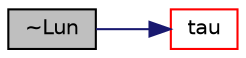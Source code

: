 digraph "~Lun"
{
  bgcolor="transparent";
  edge [fontname="Helvetica",fontsize="10",labelfontname="Helvetica",labelfontsize="10"];
  node [fontname="Helvetica",fontsize="10",shape=record];
  rankdir="LR";
  Node5 [label="~Lun",height=0.2,width=0.4,color="black", fillcolor="grey75", style="filled", fontcolor="black"];
  Node5 -> Node6 [color="midnightblue",fontsize="10",style="solid",fontname="Helvetica"];
  Node6 [label="tau",height=0.2,width=0.4,color="red",URL="$a25401.html#a44ea6a7ec2a1e2f86ef925e0f78efc09",tooltip="Member Functions. "];
}
